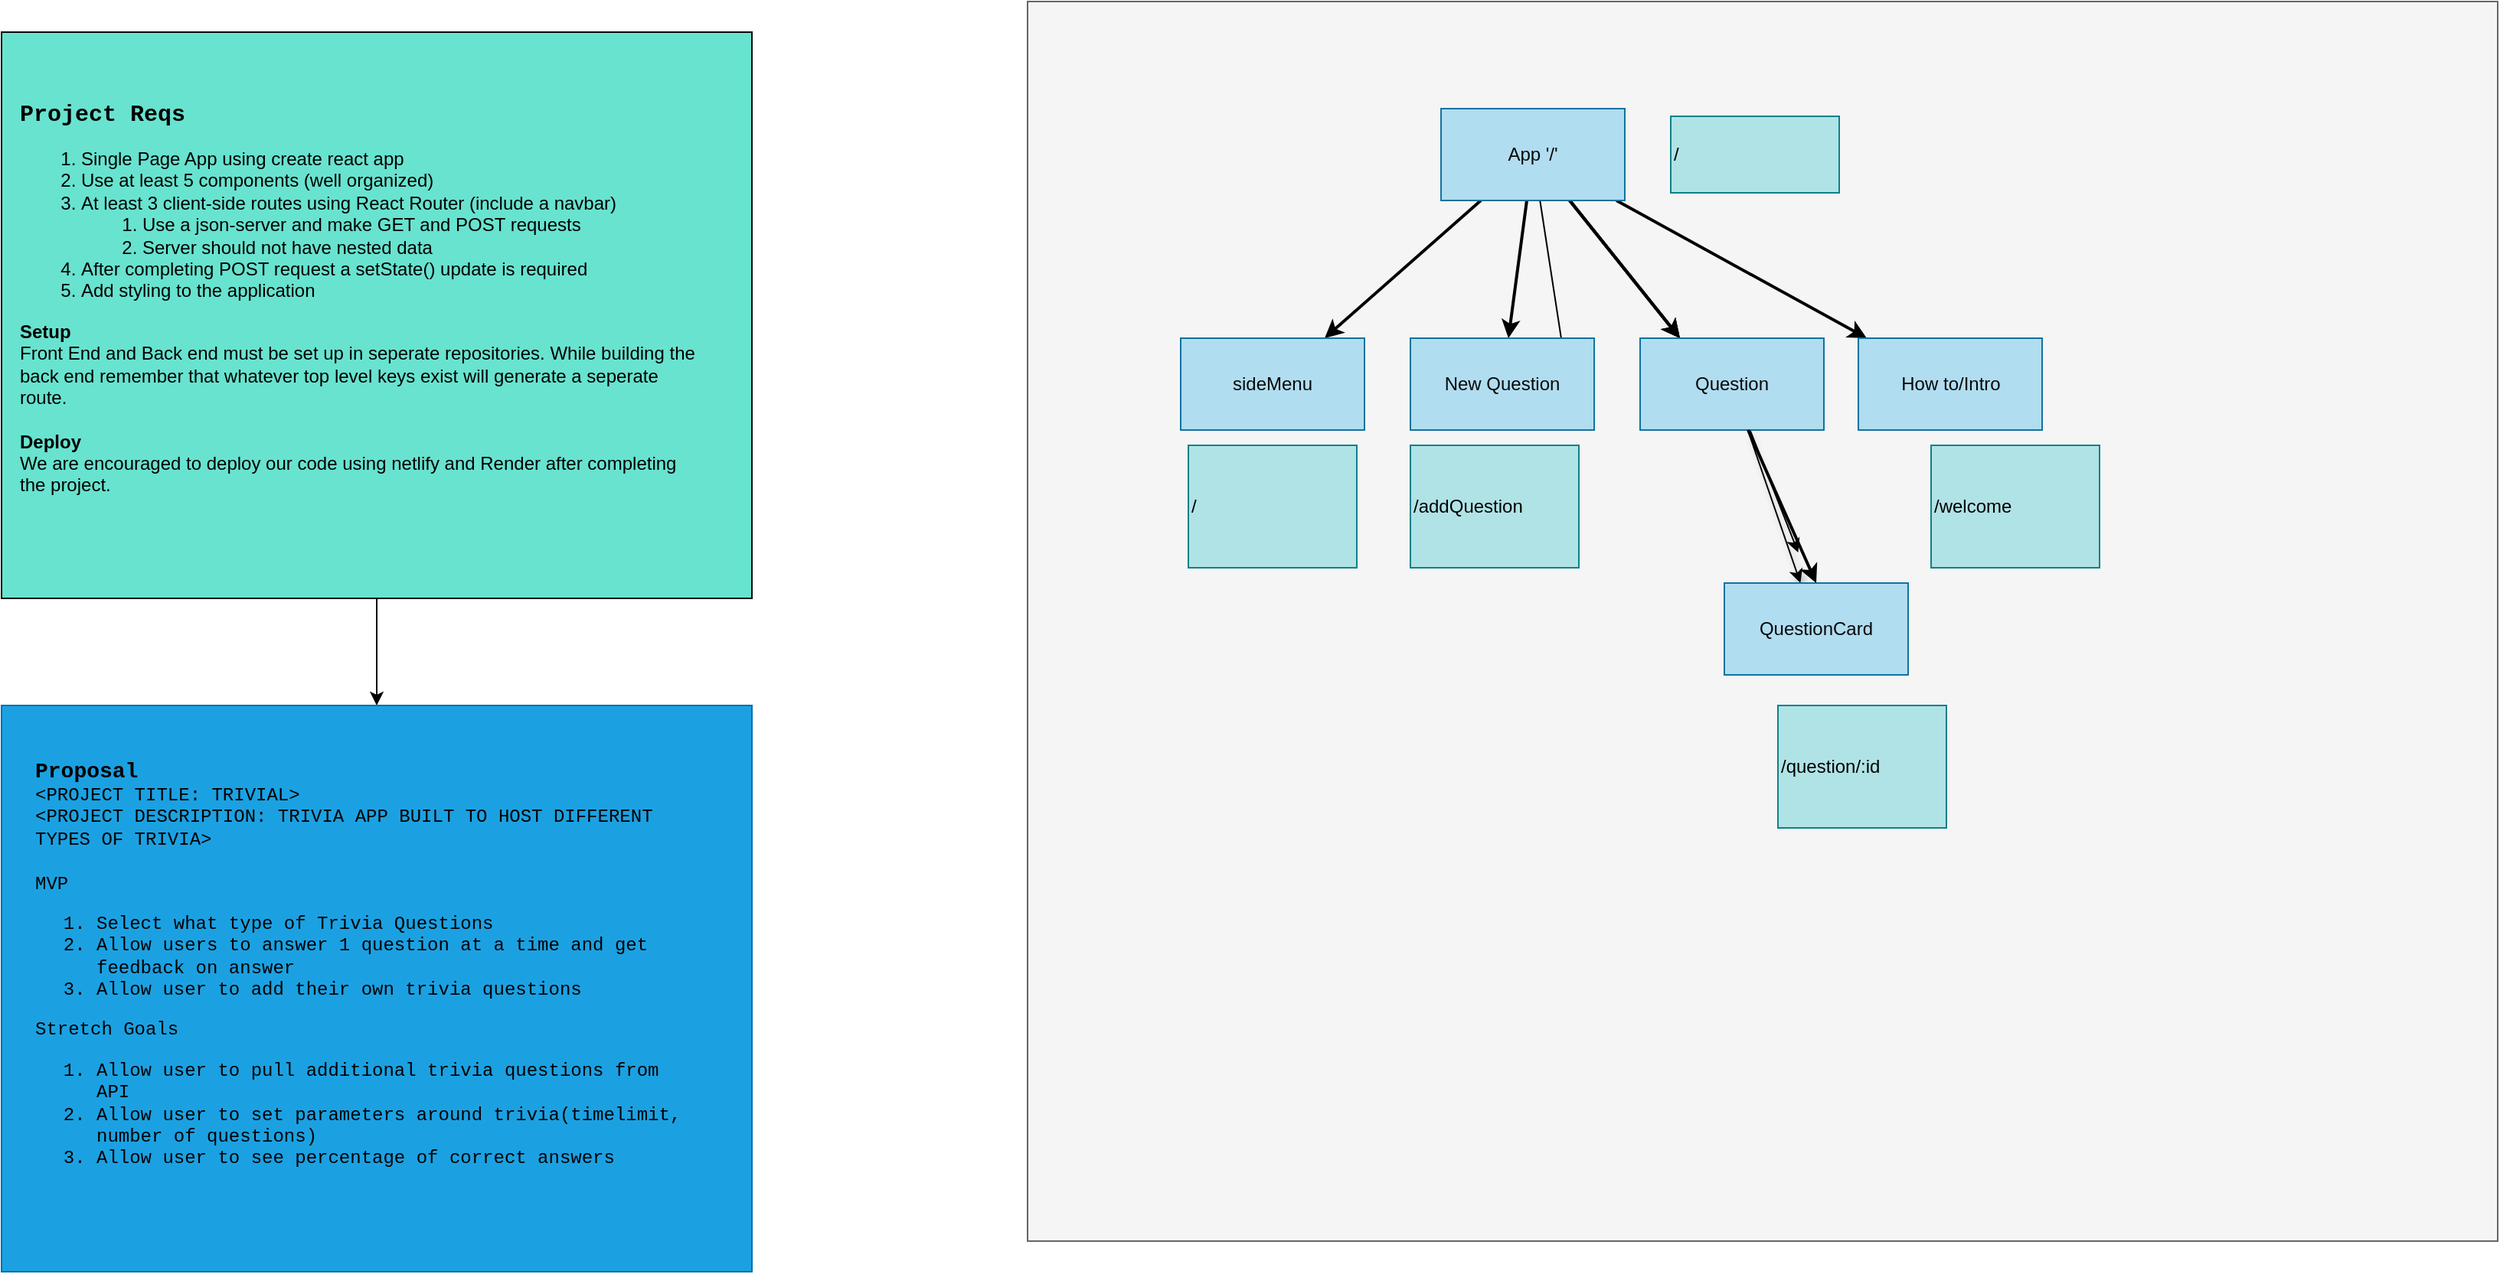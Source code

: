 <mxfile>
    <diagram id="oXKR6SHv8_jyV7ClRWye" name="Page-1">
        <mxGraphModel dx="2512" dy="1036" grid="1" gridSize="10" guides="1" tooltips="1" connect="1" arrows="1" fold="1" page="1" pageScale="1" pageWidth="850" pageHeight="1100" math="0" shadow="0">
            <root>
                <mxCell id="0"/>
                <mxCell id="1" parent="0"/>
                <mxCell id="9" value="" style="edgeStyle=none;html=1;fontFamily=Courier New;fontSize=12;fontColor=#000000;" parent="1" source="4" target="8" edge="1">
                    <mxGeometry relative="1" as="geometry"/>
                </mxCell>
                <mxCell id="4" value="" style="whiteSpace=wrap;html=1;fillColor=#68E3CF;strokeColor=#080808;" parent="1" vertex="1">
                    <mxGeometry x="30" y="20" width="490" height="370" as="geometry"/>
                </mxCell>
                <mxCell id="5" value="&lt;b style=&quot;font-size: 15px; color: rgb(0, 0, 0); background-color: initial;&quot;&gt;&lt;span style=&quot;font-family: &amp;quot;Courier New&amp;quot;; background-color: initial;&quot;&gt;Project Reqs&lt;/span&gt;&lt;/b&gt;&lt;br&gt;&lt;ol style=&quot;&quot;&gt;&lt;li&gt;&lt;span style=&quot;color: rgb(0, 0, 0); background-color: initial;&quot;&gt;Single Page App using create react app&lt;/span&gt;&lt;/li&gt;&lt;li&gt;&lt;span style=&quot;color: rgb(0, 0, 0); background-color: initial;&quot;&gt;Use at least 5 components (well organized)&lt;/span&gt;&lt;/li&gt;&lt;li&gt;&lt;span style=&quot;color: rgb(0, 0, 0); background-color: initial;&quot;&gt;At least 3 client-side routes using React Router (include a navbar)&lt;/span&gt;&lt;/li&gt;&lt;ol&gt;&lt;li&gt;&lt;span style=&quot;color: rgb(0, 0, 0); background-color: initial;&quot;&gt;Use a json-server and make GET and POST requests&lt;/span&gt;&lt;/li&gt;&lt;li&gt;&lt;span style=&quot;color: rgb(0, 0, 0); background-color: initial;&quot;&gt;Server should not have nested data&lt;/span&gt;&lt;/li&gt;&lt;/ol&gt;&lt;li&gt;&lt;span style=&quot;color: rgb(0, 0, 0); background-color: initial;&quot;&gt;After completing POST request a setState() update is required&lt;/span&gt;&lt;br&gt;&lt;/li&gt;&lt;li&gt;&lt;span style=&quot;color: rgb(0, 0, 0); background-color: initial;&quot;&gt;Add styling to the application&lt;/span&gt;&lt;/li&gt;&lt;/ol&gt;&lt;div&gt;&lt;font color=&quot;#000000&quot;&gt;&lt;b&gt;Setup&lt;/b&gt;&lt;/font&gt;&lt;/div&gt;&lt;div&gt;&lt;font color=&quot;#000000&quot;&gt;Front End and Back end must be set up in seperate repositories. While building the back end remember that whatever top level keys exist will generate a seperate route.&lt;/font&gt;&lt;/div&gt;&lt;div&gt;&lt;font color=&quot;#000000&quot;&gt;&lt;br&gt;&lt;/font&gt;&lt;/div&gt;&lt;div&gt;&lt;font color=&quot;#000000&quot;&gt;&lt;b&gt;Deploy&lt;/b&gt;&lt;/font&gt;&lt;/div&gt;&lt;div&gt;&lt;font color=&quot;#000000&quot;&gt;We are encouraged to deploy our code using netlify and Render after completing the project.&lt;/font&gt;&lt;/div&gt;&lt;div&gt;&lt;br&gt;&lt;/div&gt;&lt;div&gt;&lt;font color=&quot;#000000&quot;&gt;&lt;br&gt;&lt;/font&gt;&lt;/div&gt;&lt;div&gt;&lt;font color=&quot;#000000&quot;&gt;&lt;br&gt;&lt;/font&gt;&lt;/div&gt;" style="text;strokeColor=none;align=left;fillColor=none;html=1;verticalAlign=middle;whiteSpace=wrap;rounded=0;" parent="1" vertex="1">
                    <mxGeometry x="40" y="60" width="450" height="310" as="geometry"/>
                </mxCell>
                <mxCell id="8" value="" style="whiteSpace=wrap;html=1;fillColor=#1ba1e2;strokeColor=#006EAF;fontColor=#ffffff;" parent="1" vertex="1">
                    <mxGeometry x="30" y="460" width="490" height="370" as="geometry"/>
                </mxCell>
                <mxCell id="10" value="&lt;b&gt;&lt;font style=&quot;font-size: 14px;&quot;&gt;Proposal&lt;br&gt;&lt;/font&gt;&lt;/b&gt;&amp;lt;PROJECT TITLE: TRIVIAL&amp;gt;&lt;br&gt;&amp;lt;PROJECT DESCRIPTION: TRIVIA APP BUILT TO HOST DIFFERENT TYPES OF TRIVIA&amp;gt;&lt;br&gt;&lt;br&gt;MVP&lt;br&gt;&lt;ol style=&quot;&quot;&gt;&lt;li&gt;Select what type of Trivia Questions&lt;/li&gt;&lt;li&gt;Allow users to answer 1 question at a time and get feedback on answer&lt;/li&gt;&lt;li&gt;Allow user to add their own trivia questions&lt;/li&gt;&lt;/ol&gt;&lt;div style=&quot;&quot;&gt;Stretch Goals&lt;/div&gt;&lt;div style=&quot;&quot;&gt;&lt;ol style=&quot;&quot;&gt;&lt;li style=&quot;&quot;&gt;Allow user to pull additional trivia questions from API&lt;/li&gt;&lt;li style=&quot;&quot;&gt;Allow user to set parameters around trivia(timelimit, number of questions)&lt;/li&gt;&lt;li style=&quot;&quot;&gt;Allow user to see percentage of correct answers&lt;/li&gt;&lt;/ol&gt;&lt;/div&gt;" style="text;strokeColor=none;align=left;fillColor=none;html=1;verticalAlign=middle;whiteSpace=wrap;rounded=0;fontFamily=Courier New;fontSize=12;fontColor=#000000;" parent="1" vertex="1">
                    <mxGeometry x="50" y="470" width="430" height="330" as="geometry"/>
                </mxCell>
                <mxCell id="11" value="" style="whiteSpace=wrap;html=1;fillColor=#f5f5f5;fontColor=#333333;strokeColor=#666666;" parent="1" vertex="1">
                    <mxGeometry x="700" width="960" height="810" as="geometry"/>
                </mxCell>
                <mxCell id="14" value="" style="edgeStyle=none;html=1;fontColor=#080808;" parent="1" source="12" edge="1">
                    <mxGeometry relative="1" as="geometry">
                        <mxPoint x="1050" y="230" as="targetPoint"/>
                    </mxGeometry>
                </mxCell>
                <mxCell id="16" value="" style="edgeStyle=none;html=1;fontColor=#080808;jumpSize=2;strokeWidth=2;strokeColor=#000000;" parent="1" source="12" edge="1">
                    <mxGeometry relative="1" as="geometry">
                        <mxPoint x="1126" y="220" as="targetPoint"/>
                    </mxGeometry>
                </mxCell>
                <mxCell id="17" value="" style="edgeStyle=none;jumpSize=2;html=1;strokeColor=#000000;strokeWidth=2;fontColor=#080808;" parent="1" source="12" edge="1">
                    <mxGeometry relative="1" as="geometry">
                        <mxPoint x="1126" y="220" as="targetPoint"/>
                    </mxGeometry>
                </mxCell>
                <mxCell id="18" value="" style="edgeStyle=none;jumpSize=2;html=1;strokeColor=#000000;strokeWidth=2;fontColor=#080808;" parent="1" source="12" edge="1">
                    <mxGeometry relative="1" as="geometry">
                        <mxPoint x="1126" y="220" as="targetPoint"/>
                    </mxGeometry>
                </mxCell>
                <mxCell id="32" value="" style="edgeStyle=none;jumpSize=2;html=1;strokeColor=#000000;strokeWidth=2;fontSize=12;fontColor=#000000;" parent="1" source="12" target="31" edge="1">
                    <mxGeometry relative="1" as="geometry"/>
                </mxCell>
                <mxCell id="35" style="edgeStyle=none;jumpSize=2;html=1;strokeColor=#000000;strokeWidth=2;fontSize=12;fontColor=#000000;" parent="1" source="12" target="34" edge="1">
                    <mxGeometry relative="1" as="geometry"/>
                </mxCell>
                <mxCell id="37" value="" style="edgeStyle=none;jumpSize=2;html=1;strokeColor=#000000;strokeWidth=2;fontSize=12;fontColor=#000000;" parent="1" source="12" target="36" edge="1">
                    <mxGeometry relative="1" as="geometry"/>
                </mxCell>
                <mxCell id="12" value="&lt;font color=&quot;#080808&quot;&gt;App '/'&lt;/font&gt;" style="whiteSpace=wrap;html=1;fillColor=#b1ddf0;strokeColor=#10739e;" parent="1" vertex="1">
                    <mxGeometry x="970" y="70" width="120" height="60" as="geometry"/>
                </mxCell>
                <mxCell id="41" value="" style="edgeStyle=none;html=1;" edge="1" parent="1" source="21">
                    <mxGeometry relative="1" as="geometry">
                        <mxPoint x="1203.214" y="360" as="targetPoint"/>
                    </mxGeometry>
                </mxCell>
                <mxCell id="43" value="" style="edgeStyle=none;html=1;shadow=1;" edge="1" parent="1" source="21" target="42">
                    <mxGeometry relative="1" as="geometry"/>
                </mxCell>
                <mxCell id="21" value="&lt;font color=&quot;#080808&quot;&gt;Question&lt;/font&gt;" style="whiteSpace=wrap;html=1;fillColor=#b1ddf0;strokeColor=#10739e;" parent="1" vertex="1">
                    <mxGeometry x="1100" y="220" width="120" height="60" as="geometry"/>
                </mxCell>
                <mxCell id="31" value="&lt;font color=&quot;#080808&quot;&gt;sideMenu&lt;/font&gt;" style="whiteSpace=wrap;html=1;fillColor=#b1ddf0;strokeColor=#10739e;" parent="1" vertex="1">
                    <mxGeometry x="800" y="220" width="120" height="60" as="geometry"/>
                </mxCell>
                <mxCell id="34" value="&lt;font color=&quot;#080808&quot;&gt;How to/Intro&lt;/font&gt;" style="whiteSpace=wrap;html=1;fillColor=#b1ddf0;strokeColor=#10739e;fontSize=12;fontColor=#000000;" parent="1" vertex="1">
                    <mxGeometry x="1242.5" y="220" width="120" height="60" as="geometry"/>
                </mxCell>
                <mxCell id="36" value="&lt;font color=&quot;#080808&quot;&gt;New Question&lt;/font&gt;" style="whiteSpace=wrap;html=1;fillColor=#b1ddf0;strokeColor=#10739e;" parent="1" vertex="1">
                    <mxGeometry x="950" y="220" width="120" height="60" as="geometry"/>
                </mxCell>
                <mxCell id="39" value="&lt;font style=&quot;font-size: 12px;&quot; color=&quot;#000000&quot;&gt;/question/:id&lt;br&gt;&lt;/font&gt;" style="whiteSpace=wrap;html=1;fillColor=#b0e3e6;strokeColor=#0e8088;align=left;" vertex="1" parent="1">
                    <mxGeometry x="1190" y="460" width="110" height="80" as="geometry"/>
                </mxCell>
                <mxCell id="42" value="&lt;font color=&quot;#080808&quot;&gt;QuestionCard&lt;/font&gt;" style="whiteSpace=wrap;html=1;fillColor=#b1ddf0;strokeColor=#10739e;" vertex="1" parent="1">
                    <mxGeometry x="1155" y="380" width="120" height="60" as="geometry"/>
                </mxCell>
                <mxCell id="44" value="" style="edgeStyle=none;jumpSize=2;html=1;strokeColor=#000000;strokeWidth=2;fontColor=#080808;entryX=0.5;entryY=0;entryDx=0;entryDy=0;" edge="1" parent="1" target="42">
                    <mxGeometry relative="1" as="geometry">
                        <mxPoint x="1242.5" y="370" as="targetPoint"/>
                        <mxPoint x="1170.5" y="280" as="sourcePoint"/>
                    </mxGeometry>
                </mxCell>
                <mxCell id="45" value="&lt;font style=&quot;font-size: 12px;&quot; color=&quot;#000000&quot;&gt;/addQuestion&lt;br&gt;&lt;/font&gt;" style="whiteSpace=wrap;html=1;fillColor=#b0e3e6;strokeColor=#0e8088;align=left;" vertex="1" parent="1">
                    <mxGeometry x="950" y="290" width="110" height="80" as="geometry"/>
                </mxCell>
                <mxCell id="46" value="&lt;font style=&quot;font-size: 12px;&quot; color=&quot;#000000&quot;&gt;/welcome&lt;br&gt;&lt;/font&gt;" style="whiteSpace=wrap;html=1;fillColor=#b0e3e6;strokeColor=#0e8088;align=left;" vertex="1" parent="1">
                    <mxGeometry x="1290" y="290" width="110" height="80" as="geometry"/>
                </mxCell>
                <mxCell id="47" value="&lt;font style=&quot;font-size: 12px;&quot; color=&quot;#000000&quot;&gt;/&lt;br&gt;&lt;/font&gt;" style="whiteSpace=wrap;html=1;fillColor=#b0e3e6;strokeColor=#0e8088;align=left;" vertex="1" parent="1">
                    <mxGeometry x="805" y="290" width="110" height="80" as="geometry"/>
                </mxCell>
                <mxCell id="48" value="&lt;font style=&quot;font-size: 12px;&quot; color=&quot;#000000&quot;&gt;/&lt;br&gt;&lt;/font&gt;" style="whiteSpace=wrap;html=1;fillColor=#b0e3e6;strokeColor=#0e8088;align=left;" vertex="1" parent="1">
                    <mxGeometry x="1120" y="75" width="110" height="50" as="geometry"/>
                </mxCell>
            </root>
        </mxGraphModel>
    </diagram>
</mxfile>